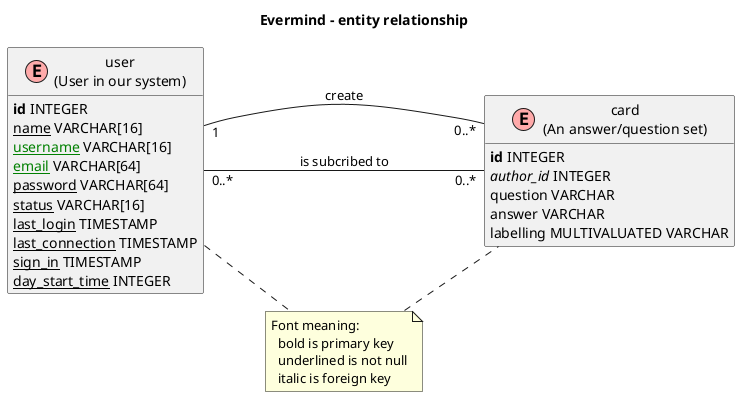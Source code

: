 @startuml

title Evermind - entity relationship
skinparam nodesep 70
left to right direction
' uncomment the line below if you're using computer with a retina display
' skinparam dpi 300
!define Table(name,desc) class name as "desc" << (E,#FFAAAA) >>
' we use bold for primary key
' green color for unique
' and underscore for not_null
!define primary_key(x) <b>x</b>
!define foreign_key(x) <i>x</i>
!define unique(x) <color:green>x</color>
!define not_null(x) <u>x</u>
' other tags available:
' <i></i>
' <back:COLOR></color>, where color is a color name or html color code
' (#FFAACC)
' see: http://plantuml.com/classes.html#More
hide methods
hide stereotypes

' entities

note as N1
    Font meaning:
      bold is primary key
      underlined is not null
      italic is foreign key
endNote

user .. N1
N1 .. card
Table(user, "user\n(User in our system)") {
    primary_key(id) INTEGER
    not_null(name) VARCHAR[16]
    not_null(unique(username)) VARCHAR[16]
    not_null(unique(email)) VARCHAR[64]
    not_null(password) VARCHAR[64]
    not_null(status) VARCHAR[16]
    not_null(last_login) TIMESTAMP
    not_null(last_connection) TIMESTAMP
    not_null(sign_in) TIMESTAMP
    not_null(day_start_time) INTEGER



}

Table(card, "card\n(An answer/question set)") {
    primary_key(id) INTEGER
    foreign_key(author_id) INTEGER
    question VARCHAR
    answer VARCHAR
    labelling MULTIVALUATED VARCHAR
}


user "1" -right- "0..*" card : create
user "0..*" -right- "0..*" card : is subcribed to


@enduml
